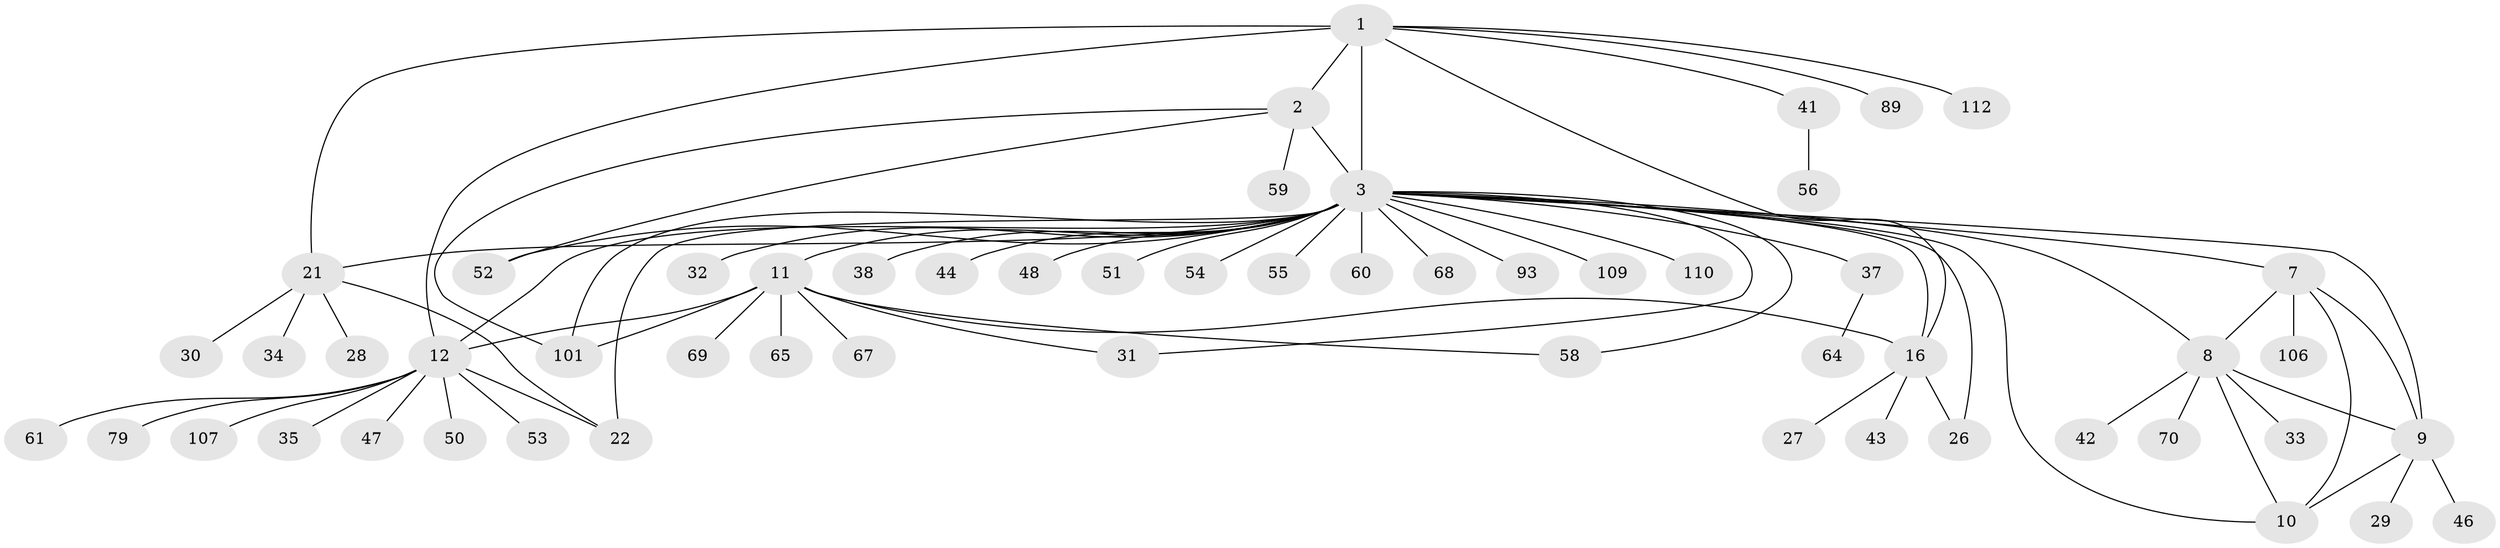 // original degree distribution, {8: 0.07017543859649122, 11: 0.02631578947368421, 6: 0.017543859649122806, 5: 0.043859649122807015, 12: 0.008771929824561403, 9: 0.008771929824561403, 10: 0.017543859649122806, 7: 0.017543859649122806, 14: 0.008771929824561403, 2: 0.15789473684210525, 1: 0.5789473684210527, 3: 0.043859649122807015}
// Generated by graph-tools (version 1.1) at 2025/15/03/09/25 04:15:52]
// undirected, 57 vertices, 76 edges
graph export_dot {
graph [start="1"]
  node [color=gray90,style=filled];
  1 [super="+5"];
  2;
  3 [super="+4+6+81"];
  7;
  8 [super="+36"];
  9;
  10 [super="+39+88+80+66"];
  11 [super="+63"];
  12 [super="+75+15+13"];
  16 [super="+77+18"];
  21 [super="+24+23+40+97+104"];
  22;
  26;
  27;
  28;
  29;
  30;
  31;
  32;
  33;
  34;
  35;
  37;
  38;
  41;
  42;
  43;
  44;
  46;
  47;
  48;
  50;
  51;
  52;
  53;
  54 [super="+74"];
  55;
  56;
  58 [super="+92"];
  59;
  60;
  61;
  64 [super="+73"];
  65;
  67;
  68;
  69;
  70;
  79;
  89;
  93;
  101 [super="+103"];
  106;
  107;
  109;
  110;
  112;
  1 -- 2 [weight=2];
  1 -- 3 [weight=4];
  1 -- 21;
  1 -- 112;
  1 -- 89;
  1 -- 41;
  1 -- 12;
  1 -- 16;
  2 -- 3 [weight=3];
  2 -- 52;
  2 -- 59;
  2 -- 101;
  3 -- 32;
  3 -- 51;
  3 -- 58;
  3 -- 60;
  3 -- 109;
  3 -- 48;
  3 -- 54;
  3 -- 93;
  3 -- 68 [weight=2];
  3 -- 7;
  3 -- 8;
  3 -- 9;
  3 -- 10;
  3 -- 11;
  3 -- 16 [weight=4];
  3 -- 21 [weight=4];
  3 -- 22;
  3 -- 26;
  3 -- 31;
  3 -- 37;
  3 -- 38;
  3 -- 101;
  3 -- 44;
  3 -- 52;
  3 -- 55;
  3 -- 110;
  3 -- 12 [weight=2];
  7 -- 8;
  7 -- 9;
  7 -- 10;
  7 -- 106;
  8 -- 9;
  8 -- 10;
  8 -- 33;
  8 -- 42;
  8 -- 70;
  9 -- 10;
  9 -- 29;
  9 -- 46;
  11 -- 12 [weight=4];
  11 -- 31;
  11 -- 58;
  11 -- 65;
  11 -- 69;
  11 -- 101;
  11 -- 67;
  11 -- 16;
  12 -- 61;
  12 -- 107;
  12 -- 79;
  12 -- 35;
  12 -- 47;
  12 -- 50;
  12 -- 53;
  12 -- 22;
  16 -- 27;
  16 -- 43;
  16 -- 26;
  21 -- 22 [weight=3];
  21 -- 30;
  21 -- 34;
  21 -- 28;
  37 -- 64;
  41 -- 56;
}
